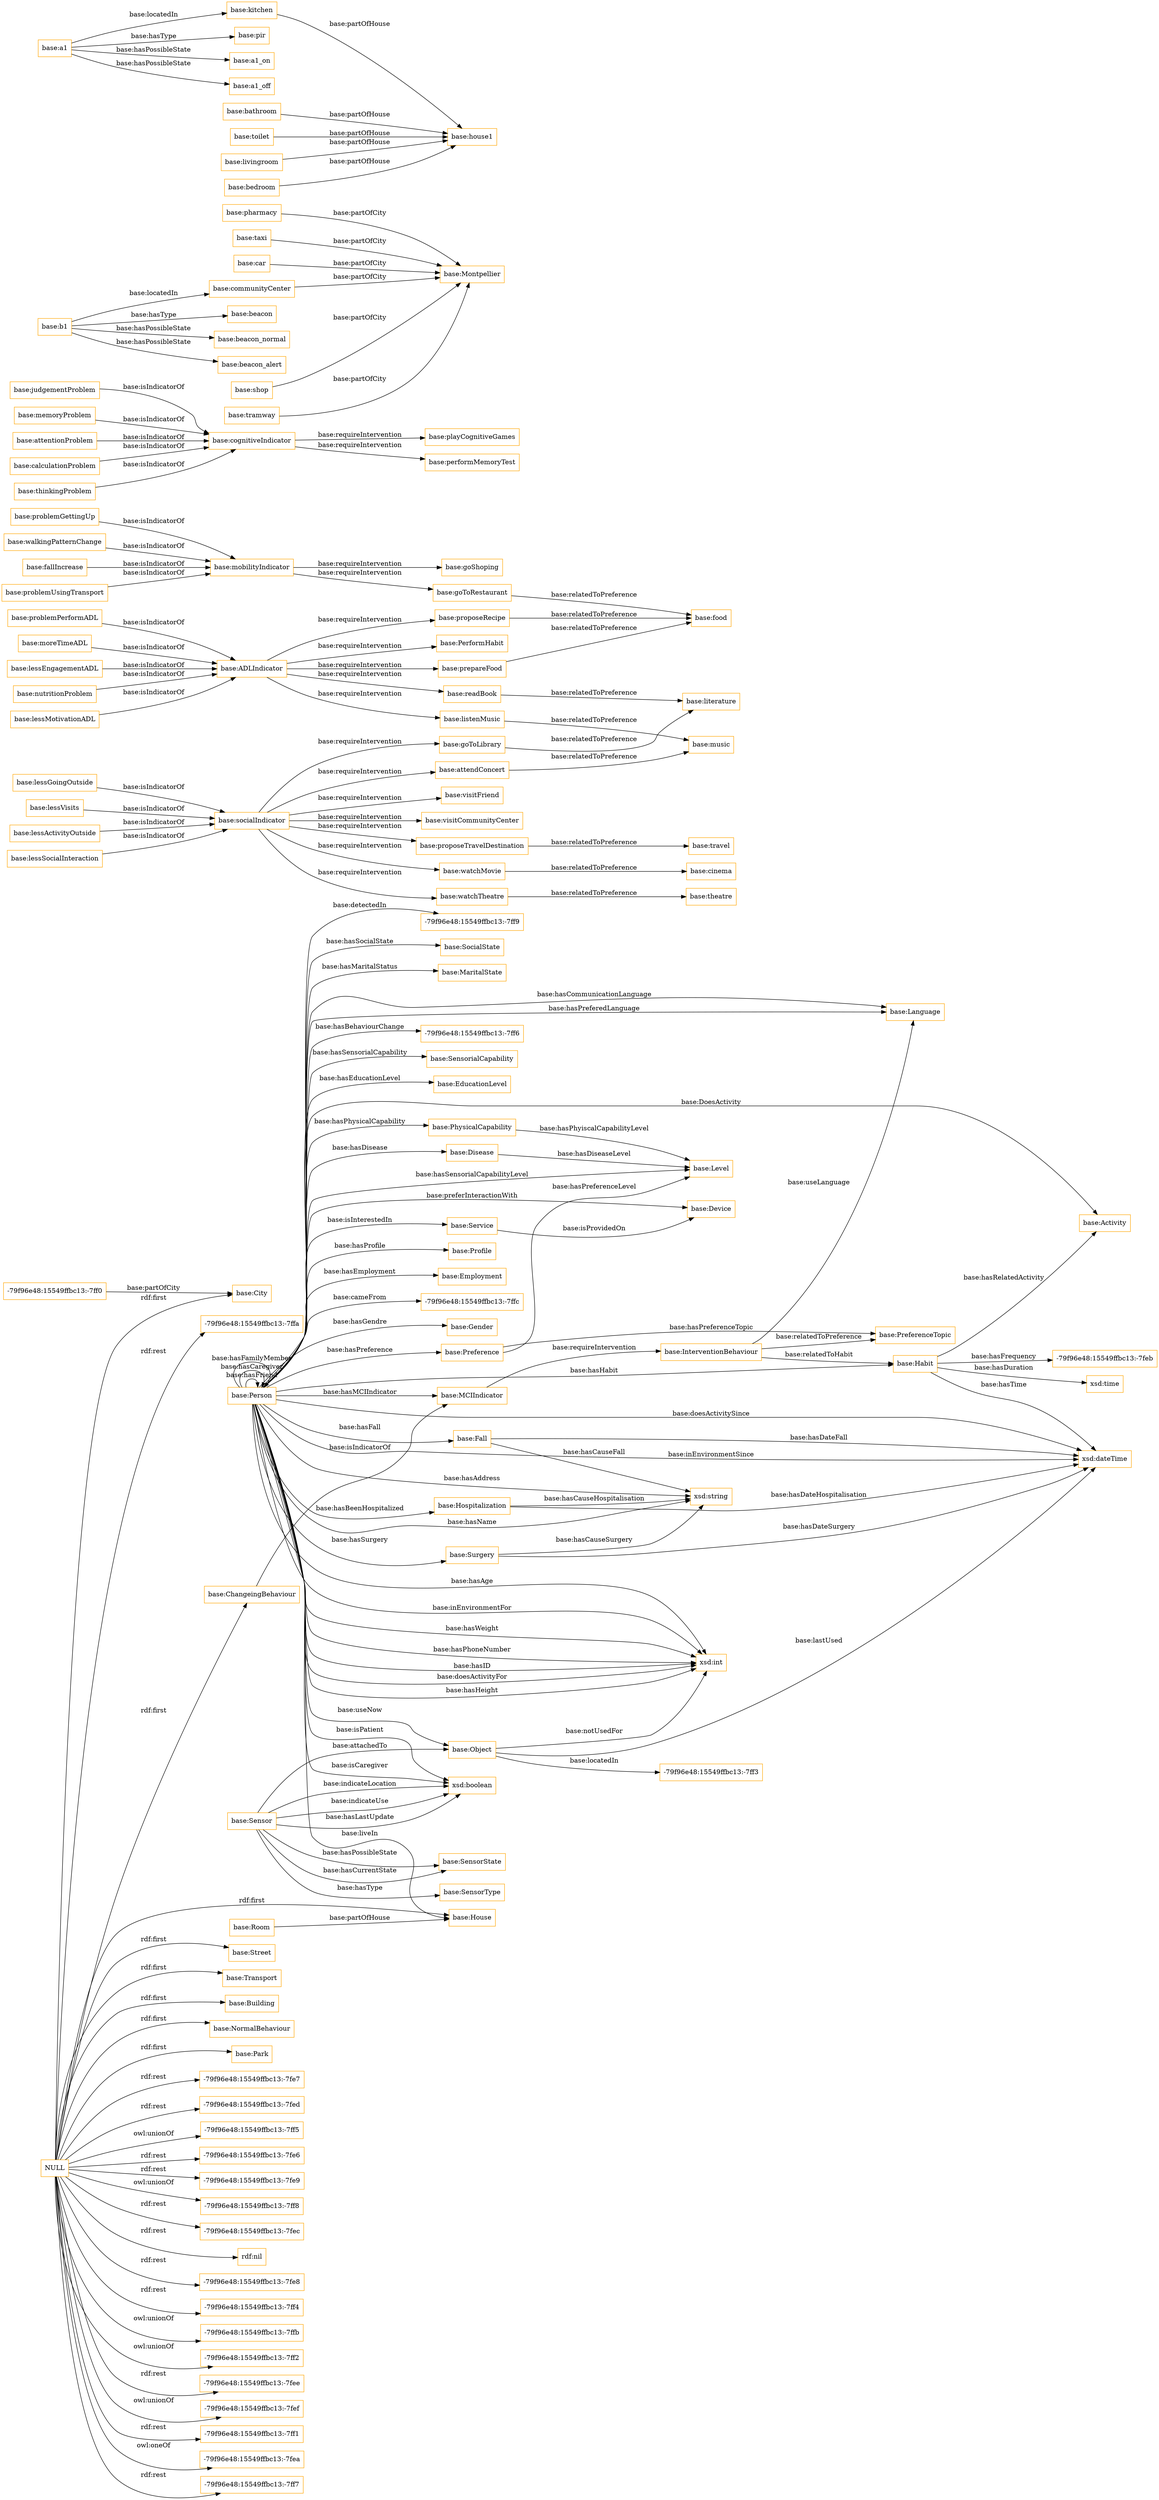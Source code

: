 digraph ar2dtool_diagram { 
rankdir=LR;
size="1501"
node [shape = rectangle, color="orange"]; "base:City" "base:InterventionBehaviour" "base:Device" "base:Service" "base:SensorType" "-79f96e48:15549ffbc13:-7ff0" "base:ChangeingBehaviour" "base:Sensor" "base:Profile" "base:PhysicalCapability" "base:Employment" "base:SensorState" "-79f96e48:15549ffbc13:-7ffc" "base:Street" "base:PreferenceTopic" "base:Gender" "base:Transport" "base:Habit" "base:Building" "base:Preference" "-79f96e48:15549ffbc13:-7ff9" "base:Disease" "base:MCIIndicator" "base:SocialState" "base:Room" "base:Level" "base:MaritalState" "base:NormalBehaviour" "base:Activity" "base:Hospitalization" "base:Fall" "-79f96e48:15549ffbc13:-7ff3" "base:Person" "base:Park" "base:Surgery" "base:House" "base:Language" "-79f96e48:15549ffbc13:-7ff6" "base:Object" "base:SensorialCapability" "base:EducationLevel" ; /*classes style*/
	"base:prepareFood" -> "base:food" [ label = "base:relatedToPreference" ];
	"base:judgementProblem" -> "base:cognitiveIndicator" [ label = "base:isIndicatorOf" ];
	"base:watchTheatre" -> "base:theatre" [ label = "base:relatedToPreference" ];
	"base:goToLibrary" -> "base:literature" [ label = "base:relatedToPreference" ];
	"base:pharmacy" -> "base:Montpellier" [ label = "base:partOfCity" ];
	"base:problemPerformADL" -> "base:ADLIndicator" [ label = "base:isIndicatorOf" ];
	"base:taxi" -> "base:Montpellier" [ label = "base:partOfCity" ];
	"base:readBook" -> "base:literature" [ label = "base:relatedToPreference" ];
	"base:mobilityIndicator" -> "base:goToRestaurant" [ label = "base:requireIntervention" ];
	"base:mobilityIndicator" -> "base:goShoping" [ label = "base:requireIntervention" ];
	"base:problemUsingTransport" -> "base:mobilityIndicator" [ label = "base:isIndicatorOf" ];
	"base:ADLIndicator" -> "base:readBook" [ label = "base:requireIntervention" ];
	"base:ADLIndicator" -> "base:proposeRecipe" [ label = "base:requireIntervention" ];
	"base:ADLIndicator" -> "base:prepareFood" [ label = "base:requireIntervention" ];
	"base:ADLIndicator" -> "base:listenMusic" [ label = "base:requireIntervention" ];
	"base:ADLIndicator" -> "base:PerformHabit" [ label = "base:requireIntervention" ];
	"base:lessSocialInteraction" -> "base:socialIndicator" [ label = "base:isIndicatorOf" ];
	"base:lessGoingOutside" -> "base:socialIndicator" [ label = "base:isIndicatorOf" ];
	"base:goToRestaurant" -> "base:food" [ label = "base:relatedToPreference" ];
	"base:moreTimeADL" -> "base:ADLIndicator" [ label = "base:isIndicatorOf" ];
	"base:cognitiveIndicator" -> "base:playCognitiveGames" [ label = "base:requireIntervention" ];
	"base:cognitiveIndicator" -> "base:performMemoryTest" [ label = "base:requireIntervention" ];
	"base:a1" -> "base:kitchen" [ label = "base:locatedIn" ];
	"base:a1" -> "base:pir" [ label = "base:hasType" ];
	"base:a1" -> "base:a1_on" [ label = "base:hasPossibleState" ];
	"base:a1" -> "base:a1_off" [ label = "base:hasPossibleState" ];
	"base:bathroom" -> "base:house1" [ label = "base:partOfHouse" ];
	"base:toilet" -> "base:house1" [ label = "base:partOfHouse" ];
	"base:proposeTravelDestination" -> "base:travel" [ label = "base:relatedToPreference" ];
	"base:car" -> "base:Montpellier" [ label = "base:partOfCity" ];
	"base:memoryProblem" -> "base:cognitiveIndicator" [ label = "base:isIndicatorOf" ];
	"base:problemGettingUp" -> "base:mobilityIndicator" [ label = "base:isIndicatorOf" ];
	"base:lessEngagementADL" -> "base:ADLIndicator" [ label = "base:isIndicatorOf" ];
	"base:kitchen" -> "base:house1" [ label = "base:partOfHouse" ];
	"NULL" -> "-79f96e48:15549ffbc13:-7fe7" [ label = "rdf:rest" ];
	"NULL" -> "-79f96e48:15549ffbc13:-7fed" [ label = "rdf:rest" ];
	"NULL" -> "base:City" [ label = "rdf:first" ];
	"NULL" -> "base:ChangeingBehaviour" [ label = "rdf:first" ];
	"NULL" -> "base:House" [ label = "rdf:first" ];
	"NULL" -> "-79f96e48:15549ffbc13:-7ff5" [ label = "owl:unionOf" ];
	"NULL" -> "base:Transport" [ label = "rdf:first" ];
	"NULL" -> "-79f96e48:15549ffbc13:-7fe6" [ label = "rdf:rest" ];
	"NULL" -> "-79f96e48:15549ffbc13:-7fe9" [ label = "rdf:rest" ];
	"NULL" -> "-79f96e48:15549ffbc13:-7ff8" [ label = "owl:unionOf" ];
	"NULL" -> "-79f96e48:15549ffbc13:-7fec" [ label = "rdf:rest" ];
	"NULL" -> "rdf:nil" [ label = "rdf:rest" ];
	"NULL" -> "-79f96e48:15549ffbc13:-7fe8" [ label = "rdf:rest" ];
	"NULL" -> "-79f96e48:15549ffbc13:-7ff4" [ label = "rdf:rest" ];
	"NULL" -> "-79f96e48:15549ffbc13:-7ffb" [ label = "owl:unionOf" ];
	"NULL" -> "-79f96e48:15549ffbc13:-7ff2" [ label = "owl:unionOf" ];
	"NULL" -> "-79f96e48:15549ffbc13:-7fee" [ label = "rdf:rest" ];
	"NULL" -> "-79f96e48:15549ffbc13:-7fef" [ label = "owl:unionOf" ];
	"NULL" -> "-79f96e48:15549ffbc13:-7ff1" [ label = "rdf:rest" ];
	"NULL" -> "-79f96e48:15549ffbc13:-7fea" [ label = "owl:oneOf" ];
	"NULL" -> "-79f96e48:15549ffbc13:-7ff7" [ label = "rdf:rest" ];
	"NULL" -> "base:Park" [ label = "rdf:first" ];
	"NULL" -> "base:Street" [ label = "rdf:first" ];
	"NULL" -> "base:NormalBehaviour" [ label = "rdf:first" ];
	"NULL" -> "-79f96e48:15549ffbc13:-7ffa" [ label = "rdf:rest" ];
	"NULL" -> "base:Building" [ label = "rdf:first" ];
	"base:livingroom" -> "base:house1" [ label = "base:partOfHouse" ];
	"base:socialIndicator" -> "base:watchTheatre" [ label = "base:requireIntervention" ];
	"base:socialIndicator" -> "base:watchMovie" [ label = "base:requireIntervention" ];
	"base:socialIndicator" -> "base:visitFriend" [ label = "base:requireIntervention" ];
	"base:socialIndicator" -> "base:visitCommunityCenter" [ label = "base:requireIntervention" ];
	"base:socialIndicator" -> "base:proposeTravelDestination" [ label = "base:requireIntervention" ];
	"base:socialIndicator" -> "base:goToLibrary" [ label = "base:requireIntervention" ];
	"base:socialIndicator" -> "base:attendConcert" [ label = "base:requireIntervention" ];
	"base:attentionProblem" -> "base:cognitiveIndicator" [ label = "base:isIndicatorOf" ];
	"base:lessVisits" -> "base:socialIndicator" [ label = "base:isIndicatorOf" ];
	"base:communityCenter" -> "base:Montpellier" [ label = "base:partOfCity" ];
	"base:proposeRecipe" -> "base:food" [ label = "base:relatedToPreference" ];
	"base:walkingPatternChange" -> "base:mobilityIndicator" [ label = "base:isIndicatorOf" ];
	"base:listenMusic" -> "base:music" [ label = "base:relatedToPreference" ];
	"base:bedroom" -> "base:house1" [ label = "base:partOfHouse" ];
	"base:lessActivityOutside" -> "base:socialIndicator" [ label = "base:isIndicatorOf" ];
	"base:fallIncrease" -> "base:mobilityIndicator" [ label = "base:isIndicatorOf" ];
	"base:nutritionProblem" -> "base:ADLIndicator" [ label = "base:isIndicatorOf" ];
	"base:watchMovie" -> "base:cinema" [ label = "base:relatedToPreference" ];
	"base:lessMotivationADL" -> "base:ADLIndicator" [ label = "base:isIndicatorOf" ];
	"base:shop" -> "base:Montpellier" [ label = "base:partOfCity" ];
	"base:calculationProblem" -> "base:cognitiveIndicator" [ label = "base:isIndicatorOf" ];
	"base:b1" -> "base:communityCenter" [ label = "base:locatedIn" ];
	"base:b1" -> "base:beacon" [ label = "base:hasType" ];
	"base:b1" -> "base:beacon_normal" [ label = "base:hasPossibleState" ];
	"base:b1" -> "base:beacon_alert" [ label = "base:hasPossibleState" ];
	"base:attendConcert" -> "base:music" [ label = "base:relatedToPreference" ];
	"base:thinkingProblem" -> "base:cognitiveIndicator" [ label = "base:isIndicatorOf" ];
	"base:tramway" -> "base:Montpellier" [ label = "base:partOfCity" ];
	"base:Person" -> "-79f96e48:15549ffbc13:-7ff6" [ label = "base:hasBehaviourChange" ];
	"base:Person" -> "base:MaritalState" [ label = "base:hasMaritalStatus" ];
	"base:Preference" -> "base:Level" [ label = "base:hasPreferenceLevel" ];
	"base:InterventionBehaviour" -> "base:Habit" [ label = "base:relatedToHabit" ];
	"base:Person" -> "xsd:boolean" [ label = "base:isCaregiver" ];
	"base:Person" -> "xsd:dateTime" [ label = "base:doesActivitySince" ];
	"base:Person" -> "xsd:int" [ label = "base:hasAge" ];
	"base:Sensor" -> "base:SensorType" [ label = "base:hasType" ];
	"base:Person" -> "base:Level" [ label = "base:hasSensorialCapabilityLevel" ];
	"base:Person" -> "base:Language" [ label = "base:hasPreferedLanguage" ];
	"base:Person" -> "xsd:int" [ label = "base:inEnvironmentFor" ];
	"base:Sensor" -> "xsd:boolean" [ label = "base:hasLastUpdate" ];
	"base:Person" -> "base:Preference" [ label = "base:hasPreference" ];
	"base:Habit" -> "xsd:dateTime" [ label = "base:hasTime" ];
	"base:Person" -> "base:Profile" [ label = "base:hasProfile" ];
	"base:Person" -> "base:Hospitalization" [ label = "base:hasBeenHospitalized" ];
	"base:Person" -> "base:Person" [ label = "base:hasFriend" ];
	"base:Person" -> "xsd:boolean" [ label = "base:isPatient" ];
	"base:Person" -> "xsd:int" [ label = "base:hasWeight" ];
	"base:Hospitalization" -> "xsd:string" [ label = "base:hasCauseHospitalisation" ];
	"base:Surgery" -> "xsd:dateTime" [ label = "base:hasDateSurgery" ];
	"base:Person" -> "base:Gender" [ label = "base:hasGendre" ];
	"base:Person" -> "xsd:int" [ label = "base:hasPhoneNumber" ];
	"base:Person" -> "xsd:int" [ label = "base:hasID" ];
	"base:Object" -> "-79f96e48:15549ffbc13:-7ff3" [ label = "base:locatedIn" ];
	"base:Person" -> "base:Employment" [ label = "base:hasEmployment" ];
	"base:Person" -> "base:Disease" [ label = "base:hasDisease" ];
	"base:Person" -> "base:MCIIndicator" [ label = "base:hasMCIIndicator" ];
	"base:Disease" -> "base:Level" [ label = "base:hasDiseaseLevel" ];
	"base:Person" -> "base:SensorialCapability" [ label = "base:hasSensorialCapability" ];
	"base:Person" -> "base:Habit" [ label = "base:hasHabit" ];
	"base:Person" -> "base:Service" [ label = "base:isInterestedIn" ];
	"base:Person" -> "base:Person" [ label = "base:hasCaregiver" ];
	"base:Sensor" -> "base:Object" [ label = "base:attachedTo" ];
	"base:Person" -> "base:Person" [ label = "base:hasFamilyMember" ];
	"base:Habit" -> "xsd:time" [ label = "base:hasDuration" ];
	"base:PhysicalCapability" -> "base:Level" [ label = "base:hasPhyiscalCapabilityLevel" ];
	"base:Surgery" -> "xsd:string" [ label = "base:hasCauseSurgery" ];
	"base:Sensor" -> "xsd:boolean" [ label = "base:indicateLocation" ];
	"base:Person" -> "base:Object" [ label = "base:useNow" ];
	"base:Person" -> "base:SocialState" [ label = "base:hasSocialState" ];
	"base:Person" -> "xsd:int" [ label = "base:doesActivityFor" ];
	"base:Object" -> "xsd:dateTime" [ label = "base:lastUsed" ];
	"base:Person" -> "base:House" [ label = "base:liveIn" ];
	"base:Person" -> "base:PhysicalCapability" [ label = "base:hasPhysicalCapability" ];
	"base:Person" -> "xsd:dateTime" [ label = "base:inEnvironmentSince" ];
	"base:Hospitalization" -> "xsd:dateTime" [ label = "base:hasDateHospitalisation" ];
	"-79f96e48:15549ffbc13:-7ff0" -> "base:City" [ label = "base:partOfCity" ];
	"base:Sensor" -> "base:SensorState" [ label = "base:hasCurrentState" ];
	"base:Fall" -> "xsd:string" [ label = "base:hasCauseFall" ];
	"base:Person" -> "xsd:string" [ label = "base:hasName" ];
	"base:Room" -> "base:House" [ label = "base:partOfHouse" ];
	"base:Sensor" -> "xsd:boolean" [ label = "base:indicateUse" ];
	"base:Habit" -> "base:Activity" [ label = "base:hasRelatedActivity" ];
	"base:Sensor" -> "base:SensorState" [ label = "base:hasPossibleState" ];
	"base:Person" -> "base:EducationLevel" [ label = "base:hasEducationLevel" ];
	"base:Person" -> "base:Surgery" [ label = "base:hasSurgery" ];
	"base:Object" -> "xsd:int" [ label = "base:notUsedFor" ];
	"base:Person" -> "-79f96e48:15549ffbc13:-7ff9" [ label = "base:detectedIn" ];
	"base:Service" -> "base:Device" [ label = "base:isProvidedOn" ];
	"base:Habit" -> "-79f96e48:15549ffbc13:-7feb" [ label = "base:hasFrequency" ];
	"base:Preference" -> "base:PreferenceTopic" [ label = "base:hasPreferenceTopic" ];
	"base:MCIIndicator" -> "base:InterventionBehaviour" [ label = "base:requireIntervention" ];
	"base:InterventionBehaviour" -> "base:Language" [ label = "base:useLanguage" ];
	"base:Person" -> "base:Fall" [ label = "base:hasFall" ];
	"base:Person" -> "xsd:string" [ label = "base:hasAddress" ];
	"base:Person" -> "-79f96e48:15549ffbc13:-7ffc" [ label = "base:cameFrom" ];
	"base:Person" -> "base:Device" [ label = "base:preferInteractionWith" ];
	"base:Fall" -> "xsd:dateTime" [ label = "base:hasDateFall" ];
	"base:Person" -> "xsd:int" [ label = "base:hasHeight" ];
	"base:ChangeingBehaviour" -> "base:MCIIndicator" [ label = "base:isIndicatorOf" ];
	"base:InterventionBehaviour" -> "base:PreferenceTopic" [ label = "base:relatedToPreference" ];
	"base:Person" -> "base:Activity" [ label = "base:DoesActivity" ];
	"base:Person" -> "base:Language" [ label = "base:hasCommunicationLanguage" ];

}
